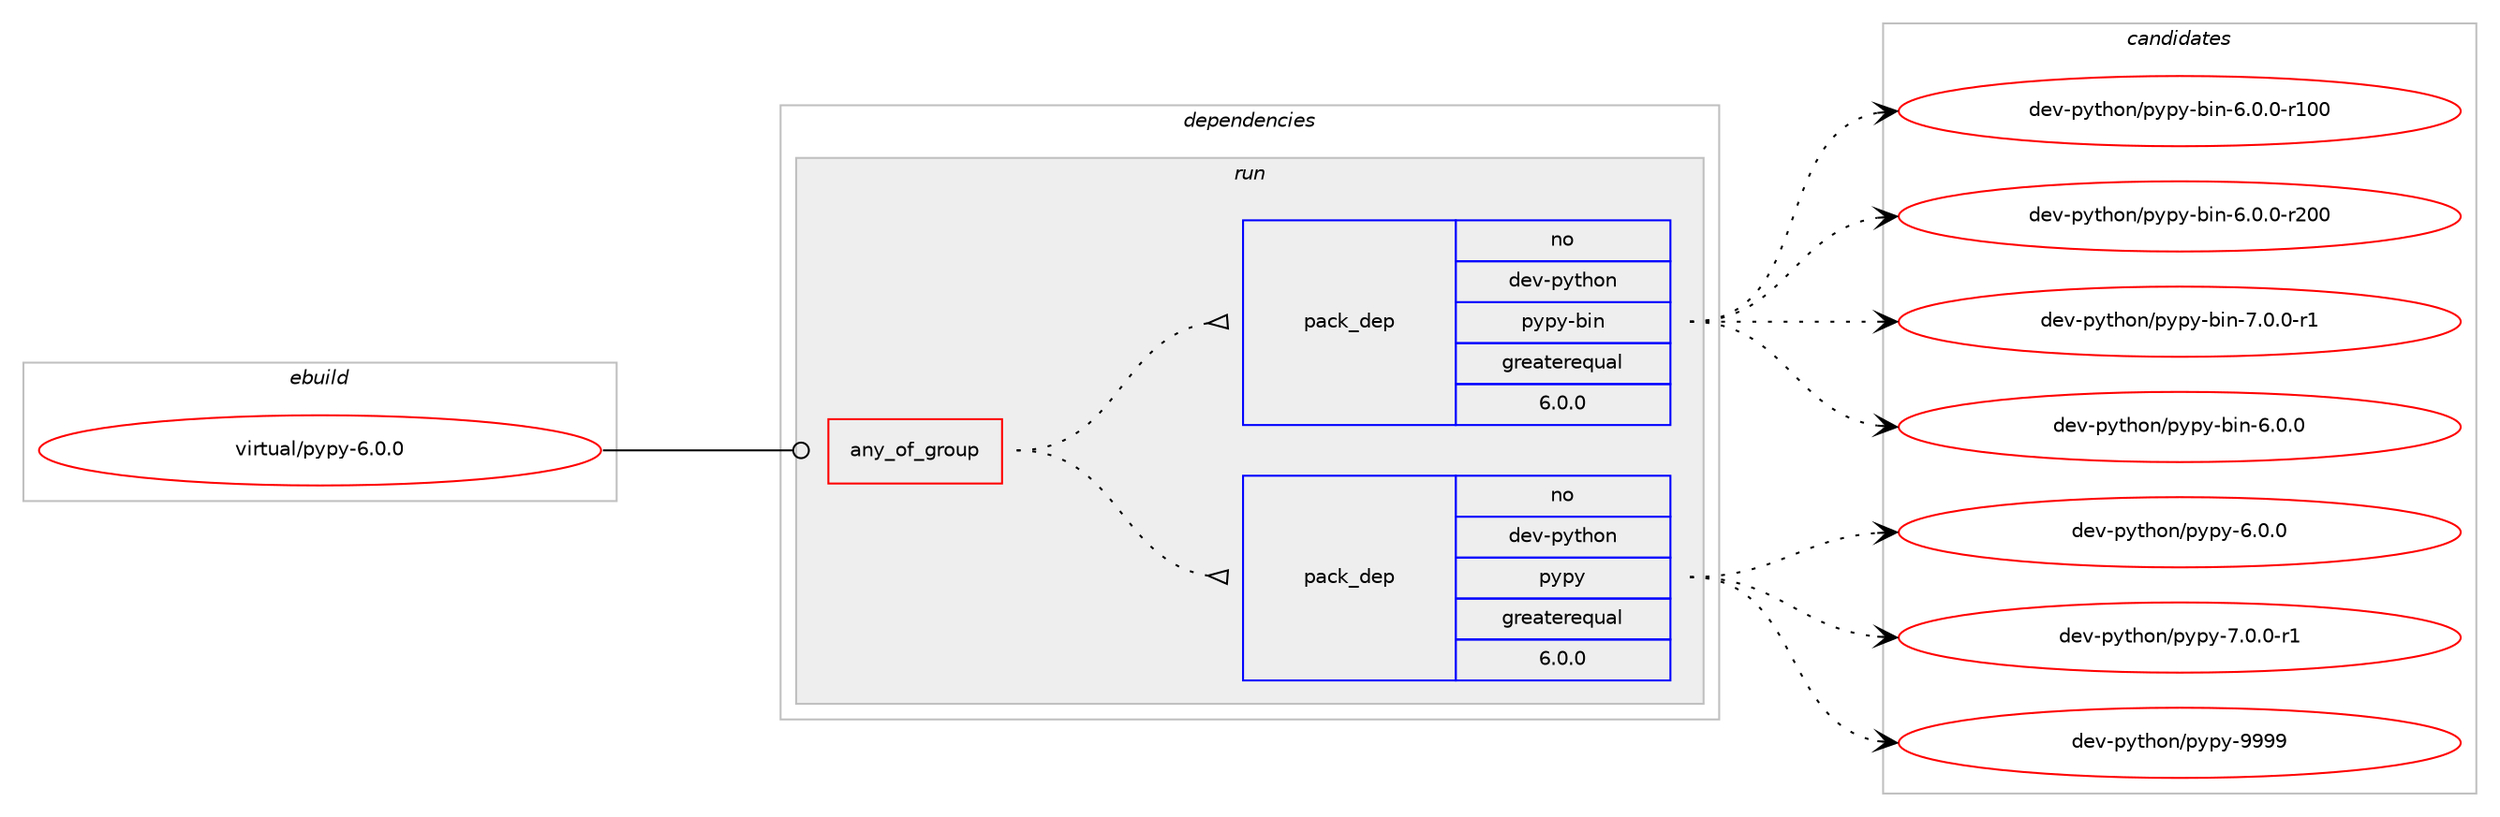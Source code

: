 digraph prolog {

# *************
# Graph options
# *************

newrank=true;
concentrate=true;
compound=true;
graph [rankdir=LR,fontname=Helvetica,fontsize=10,ranksep=1.5];#, ranksep=2.5, nodesep=0.2];
edge  [arrowhead=vee];
node  [fontname=Helvetica,fontsize=10];

# **********
# The ebuild
# **********

subgraph cluster_leftcol {
color=gray;
rank=same;
label=<<i>ebuild</i>>;
id [label="virtual/pypy-6.0.0", color=red, width=4, href="../virtual/pypy-6.0.0.svg"];
}

# ****************
# The dependencies
# ****************

subgraph cluster_midcol {
color=gray;
label=<<i>dependencies</i>>;
subgraph cluster_compile {
fillcolor="#eeeeee";
style=filled;
label=<<i>compile</i>>;
}
subgraph cluster_compileandrun {
fillcolor="#eeeeee";
style=filled;
label=<<i>compile and run</i>>;
}
subgraph cluster_run {
fillcolor="#eeeeee";
style=filled;
label=<<i>run</i>>;
subgraph any28090 {
dependency1742877 [label=<<TABLE BORDER="0" CELLBORDER="1" CELLSPACING="0" CELLPADDING="4"><TR><TD CELLPADDING="10">any_of_group</TD></TR></TABLE>>, shape=none, color=red];subgraph pack1251154 {
dependency1742878 [label=<<TABLE BORDER="0" CELLBORDER="1" CELLSPACING="0" CELLPADDING="4" WIDTH="220"><TR><TD ROWSPAN="6" CELLPADDING="30">pack_dep</TD></TR><TR><TD WIDTH="110">no</TD></TR><TR><TD>dev-python</TD></TR><TR><TD>pypy</TD></TR><TR><TD>greaterequal</TD></TR><TR><TD>6.0.0</TD></TR></TABLE>>, shape=none, color=blue];
}
dependency1742877:e -> dependency1742878:w [weight=20,style="dotted",arrowhead="oinv"];
subgraph pack1251155 {
dependency1742879 [label=<<TABLE BORDER="0" CELLBORDER="1" CELLSPACING="0" CELLPADDING="4" WIDTH="220"><TR><TD ROWSPAN="6" CELLPADDING="30">pack_dep</TD></TR><TR><TD WIDTH="110">no</TD></TR><TR><TD>dev-python</TD></TR><TR><TD>pypy-bin</TD></TR><TR><TD>greaterequal</TD></TR><TR><TD>6.0.0</TD></TR></TABLE>>, shape=none, color=blue];
}
dependency1742877:e -> dependency1742879:w [weight=20,style="dotted",arrowhead="oinv"];
}
id:e -> dependency1742877:w [weight=20,style="solid",arrowhead="odot"];
}
}

# **************
# The candidates
# **************

subgraph cluster_choices {
rank=same;
color=gray;
label=<<i>candidates</i>>;

subgraph choice1251154 {
color=black;
nodesep=1;
choice1001011184511212111610411111047112121112121455446484648 [label="dev-python/pypy-6.0.0", color=red, width=4,href="../dev-python/pypy-6.0.0.svg"];
choice10010111845112121116104111110471121211121214555464846484511449 [label="dev-python/pypy-7.0.0-r1", color=red, width=4,href="../dev-python/pypy-7.0.0-r1.svg"];
choice10010111845112121116104111110471121211121214557575757 [label="dev-python/pypy-9999", color=red, width=4,href="../dev-python/pypy-9999.svg"];
dependency1742878:e -> choice1001011184511212111610411111047112121112121455446484648:w [style=dotted,weight="100"];
dependency1742878:e -> choice10010111845112121116104111110471121211121214555464846484511449:w [style=dotted,weight="100"];
dependency1742878:e -> choice10010111845112121116104111110471121211121214557575757:w [style=dotted,weight="100"];
}
subgraph choice1251155 {
color=black;
nodesep=1;
choice10010111845112121116104111110471121211121214598105110455446484648 [label="dev-python/pypy-bin-6.0.0", color=red, width=4,href="../dev-python/pypy-bin-6.0.0.svg"];
choice1001011184511212111610411111047112121112121459810511045544648464845114494848 [label="dev-python/pypy-bin-6.0.0-r100", color=red, width=4,href="../dev-python/pypy-bin-6.0.0-r100.svg"];
choice1001011184511212111610411111047112121112121459810511045544648464845114504848 [label="dev-python/pypy-bin-6.0.0-r200", color=red, width=4,href="../dev-python/pypy-bin-6.0.0-r200.svg"];
choice100101118451121211161041111104711212111212145981051104555464846484511449 [label="dev-python/pypy-bin-7.0.0-r1", color=red, width=4,href="../dev-python/pypy-bin-7.0.0-r1.svg"];
dependency1742879:e -> choice10010111845112121116104111110471121211121214598105110455446484648:w [style=dotted,weight="100"];
dependency1742879:e -> choice1001011184511212111610411111047112121112121459810511045544648464845114494848:w [style=dotted,weight="100"];
dependency1742879:e -> choice1001011184511212111610411111047112121112121459810511045544648464845114504848:w [style=dotted,weight="100"];
dependency1742879:e -> choice100101118451121211161041111104711212111212145981051104555464846484511449:w [style=dotted,weight="100"];
}
}

}
